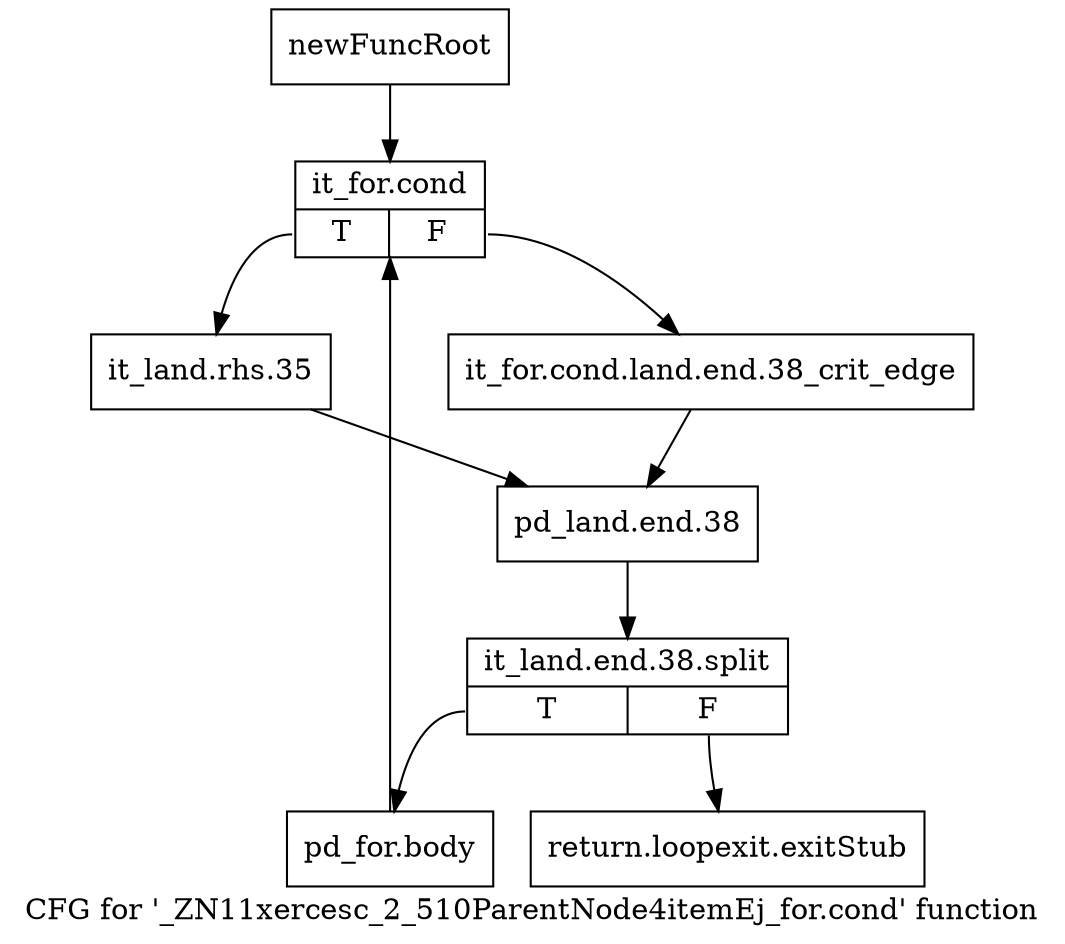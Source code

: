 digraph "CFG for '_ZN11xercesc_2_510ParentNode4itemEj_for.cond' function" {
	label="CFG for '_ZN11xercesc_2_510ParentNode4itemEj_for.cond' function";

	Node0x990e1e0 [shape=record,label="{newFuncRoot}"];
	Node0x990e1e0 -> Node0x990e280;
	Node0x990e230 [shape=record,label="{return.loopexit.exitStub}"];
	Node0x990e280 [shape=record,label="{it_for.cond|{<s0>T|<s1>F}}"];
	Node0x990e280:s0 -> Node0x990e320;
	Node0x990e280:s1 -> Node0x990e2d0;
	Node0x990e2d0 [shape=record,label="{it_for.cond.land.end.38_crit_edge}"];
	Node0x990e2d0 -> Node0x990e370;
	Node0x990e320 [shape=record,label="{it_land.rhs.35}"];
	Node0x990e320 -> Node0x990e370;
	Node0x990e370 [shape=record,label="{pd_land.end.38}"];
	Node0x990e370 -> Node0xce653e0;
	Node0xce653e0 [shape=record,label="{it_land.end.38.split|{<s0>T|<s1>F}}"];
	Node0xce653e0:s0 -> Node0x990e3c0;
	Node0xce653e0:s1 -> Node0x990e230;
	Node0x990e3c0 [shape=record,label="{pd_for.body}"];
	Node0x990e3c0 -> Node0x990e280;
}
